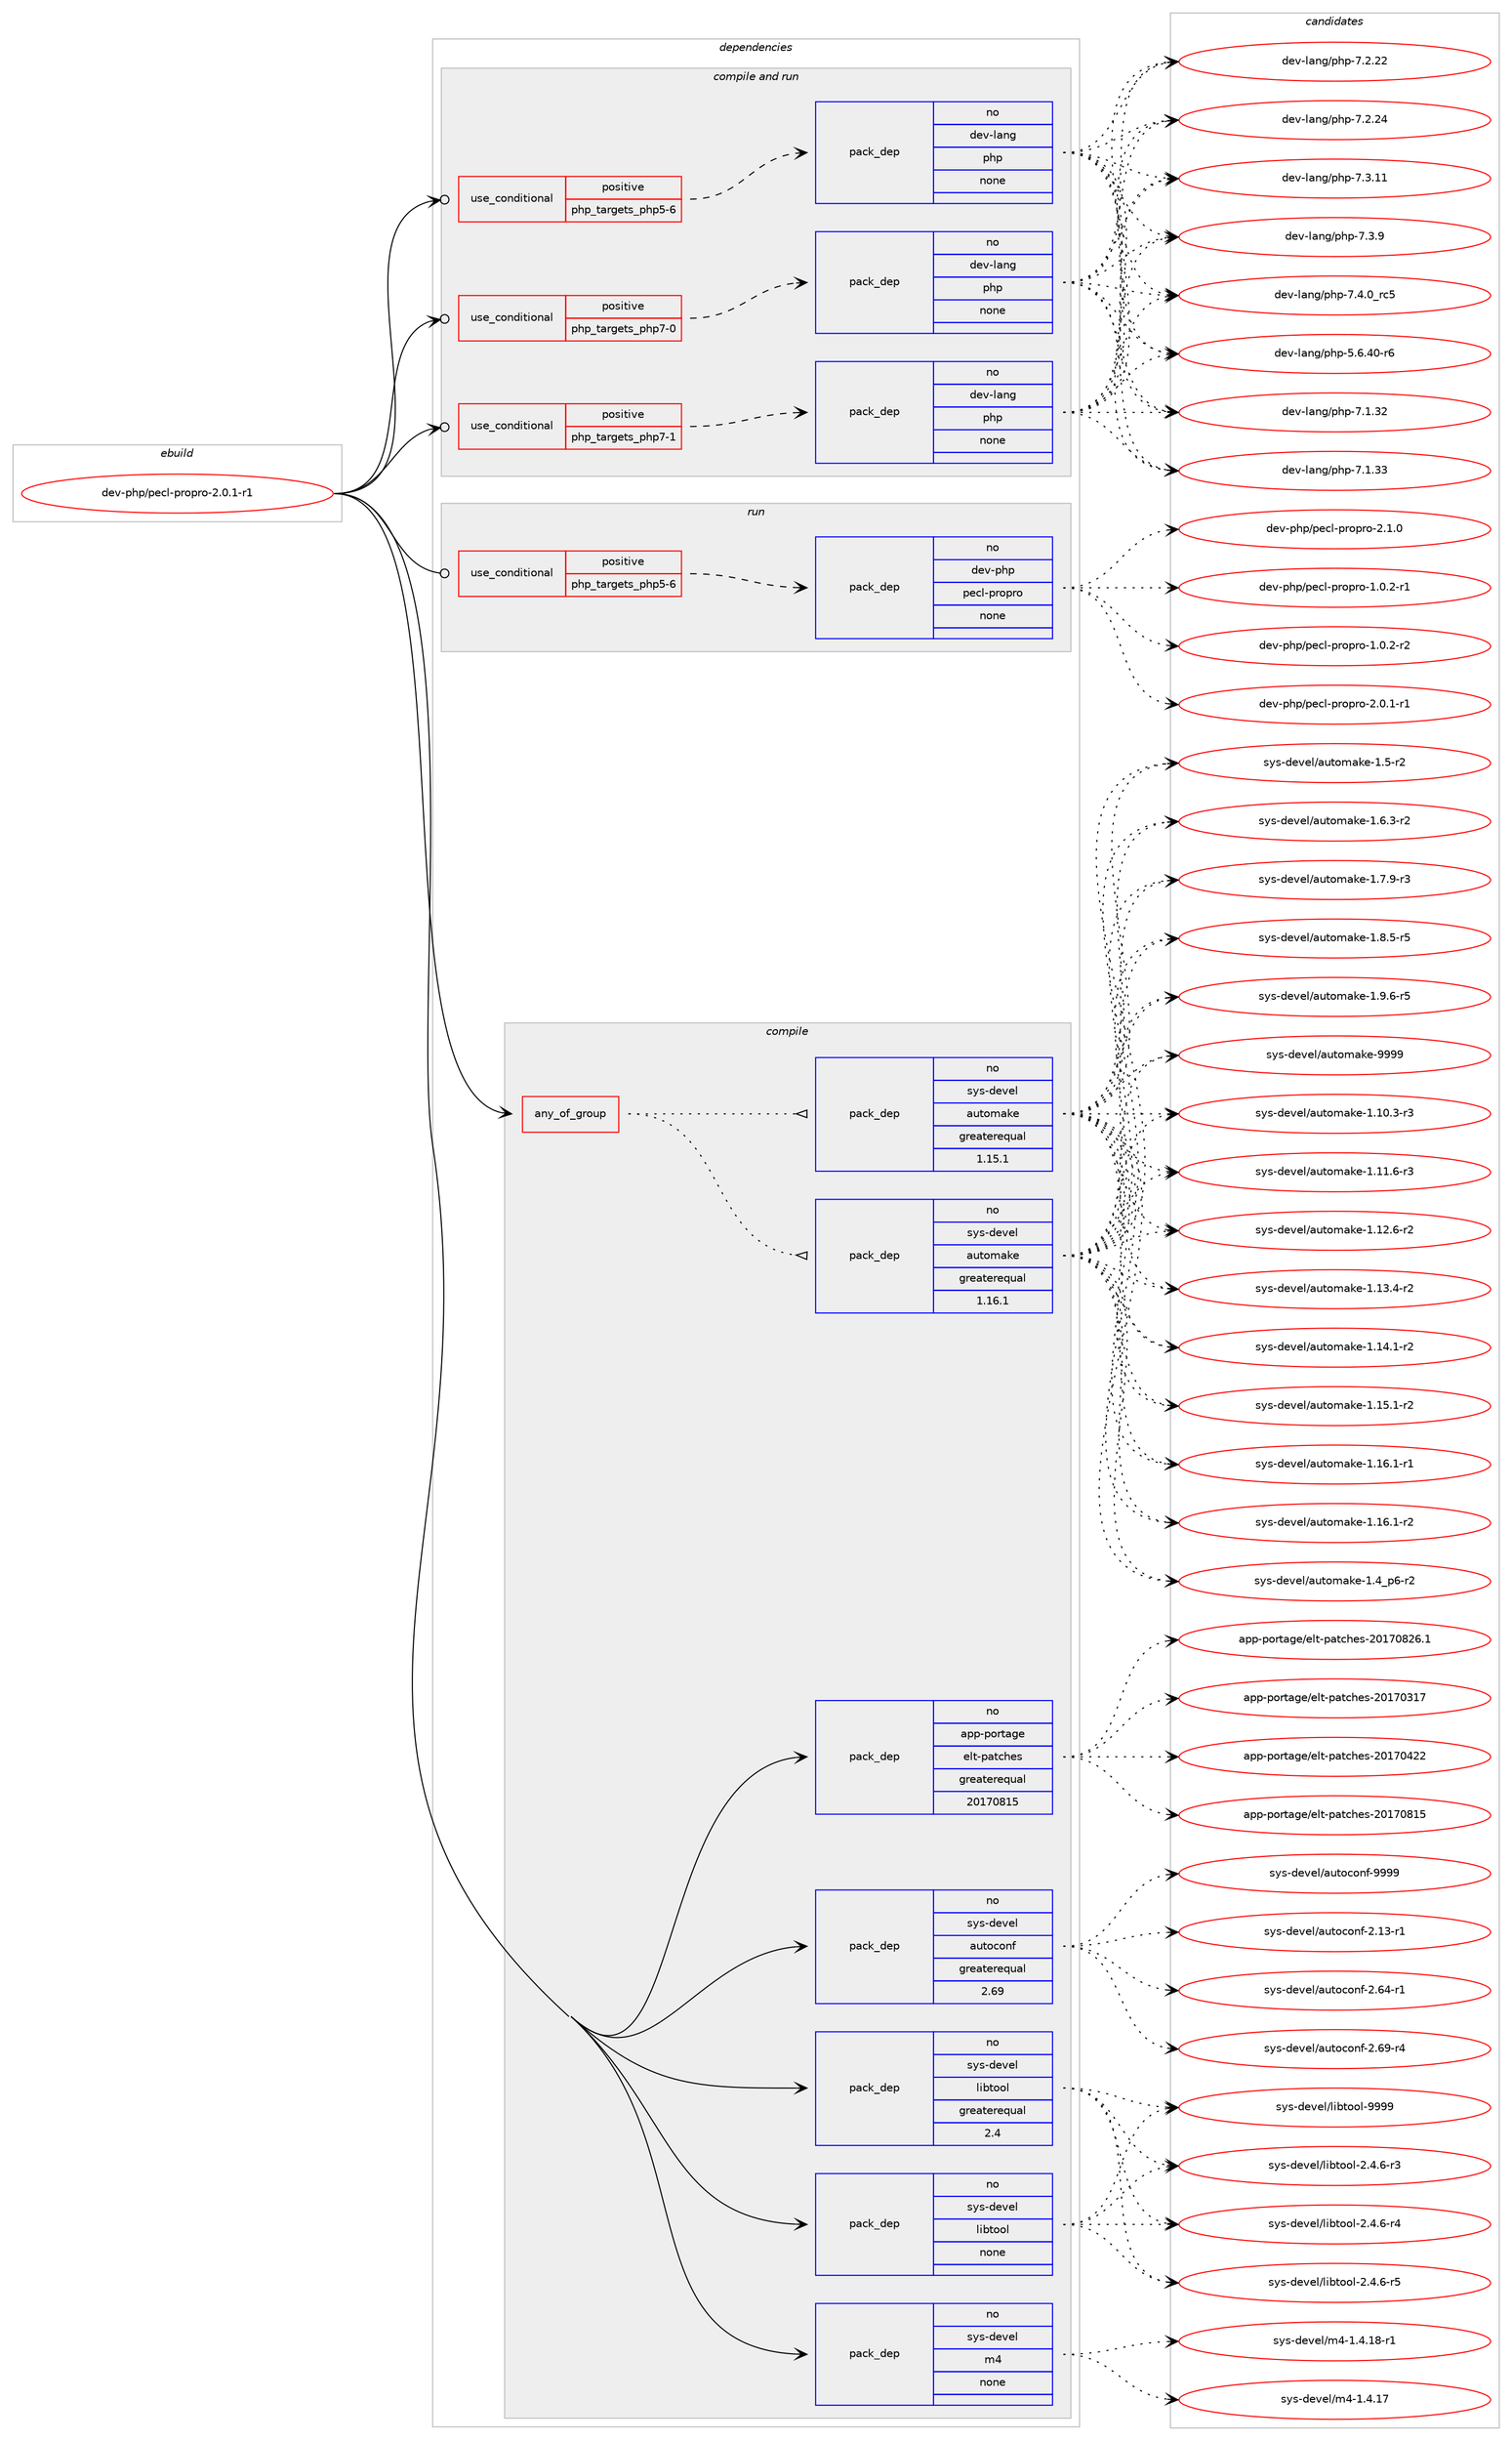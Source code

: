 digraph prolog {

# *************
# Graph options
# *************

newrank=true;
concentrate=true;
compound=true;
graph [rankdir=LR,fontname=Helvetica,fontsize=10,ranksep=1.5];#, ranksep=2.5, nodesep=0.2];
edge  [arrowhead=vee];
node  [fontname=Helvetica,fontsize=10];

# **********
# The ebuild
# **********

subgraph cluster_leftcol {
color=gray;
rank=same;
label=<<i>ebuild</i>>;
id [label="dev-php/pecl-propro-2.0.1-r1", color=red, width=4, href="../dev-php/pecl-propro-2.0.1-r1.svg"];
}

# ****************
# The dependencies
# ****************

subgraph cluster_midcol {
color=gray;
label=<<i>dependencies</i>>;
subgraph cluster_compile {
fillcolor="#eeeeee";
style=filled;
label=<<i>compile</i>>;
subgraph any11361 {
dependency590792 [label=<<TABLE BORDER="0" CELLBORDER="1" CELLSPACING="0" CELLPADDING="4"><TR><TD CELLPADDING="10">any_of_group</TD></TR></TABLE>>, shape=none, color=red];subgraph pack443948 {
dependency590793 [label=<<TABLE BORDER="0" CELLBORDER="1" CELLSPACING="0" CELLPADDING="4" WIDTH="220"><TR><TD ROWSPAN="6" CELLPADDING="30">pack_dep</TD></TR><TR><TD WIDTH="110">no</TD></TR><TR><TD>sys-devel</TD></TR><TR><TD>automake</TD></TR><TR><TD>greaterequal</TD></TR><TR><TD>1.16.1</TD></TR></TABLE>>, shape=none, color=blue];
}
dependency590792:e -> dependency590793:w [weight=20,style="dotted",arrowhead="oinv"];
subgraph pack443949 {
dependency590794 [label=<<TABLE BORDER="0" CELLBORDER="1" CELLSPACING="0" CELLPADDING="4" WIDTH="220"><TR><TD ROWSPAN="6" CELLPADDING="30">pack_dep</TD></TR><TR><TD WIDTH="110">no</TD></TR><TR><TD>sys-devel</TD></TR><TR><TD>automake</TD></TR><TR><TD>greaterequal</TD></TR><TR><TD>1.15.1</TD></TR></TABLE>>, shape=none, color=blue];
}
dependency590792:e -> dependency590794:w [weight=20,style="dotted",arrowhead="oinv"];
}
id:e -> dependency590792:w [weight=20,style="solid",arrowhead="vee"];
subgraph pack443950 {
dependency590795 [label=<<TABLE BORDER="0" CELLBORDER="1" CELLSPACING="0" CELLPADDING="4" WIDTH="220"><TR><TD ROWSPAN="6" CELLPADDING="30">pack_dep</TD></TR><TR><TD WIDTH="110">no</TD></TR><TR><TD>app-portage</TD></TR><TR><TD>elt-patches</TD></TR><TR><TD>greaterequal</TD></TR><TR><TD>20170815</TD></TR></TABLE>>, shape=none, color=blue];
}
id:e -> dependency590795:w [weight=20,style="solid",arrowhead="vee"];
subgraph pack443951 {
dependency590796 [label=<<TABLE BORDER="0" CELLBORDER="1" CELLSPACING="0" CELLPADDING="4" WIDTH="220"><TR><TD ROWSPAN="6" CELLPADDING="30">pack_dep</TD></TR><TR><TD WIDTH="110">no</TD></TR><TR><TD>sys-devel</TD></TR><TR><TD>autoconf</TD></TR><TR><TD>greaterequal</TD></TR><TR><TD>2.69</TD></TR></TABLE>>, shape=none, color=blue];
}
id:e -> dependency590796:w [weight=20,style="solid",arrowhead="vee"];
subgraph pack443952 {
dependency590797 [label=<<TABLE BORDER="0" CELLBORDER="1" CELLSPACING="0" CELLPADDING="4" WIDTH="220"><TR><TD ROWSPAN="6" CELLPADDING="30">pack_dep</TD></TR><TR><TD WIDTH="110">no</TD></TR><TR><TD>sys-devel</TD></TR><TR><TD>libtool</TD></TR><TR><TD>greaterequal</TD></TR><TR><TD>2.4</TD></TR></TABLE>>, shape=none, color=blue];
}
id:e -> dependency590797:w [weight=20,style="solid",arrowhead="vee"];
subgraph pack443953 {
dependency590798 [label=<<TABLE BORDER="0" CELLBORDER="1" CELLSPACING="0" CELLPADDING="4" WIDTH="220"><TR><TD ROWSPAN="6" CELLPADDING="30">pack_dep</TD></TR><TR><TD WIDTH="110">no</TD></TR><TR><TD>sys-devel</TD></TR><TR><TD>libtool</TD></TR><TR><TD>none</TD></TR><TR><TD></TD></TR></TABLE>>, shape=none, color=blue];
}
id:e -> dependency590798:w [weight=20,style="solid",arrowhead="vee"];
subgraph pack443954 {
dependency590799 [label=<<TABLE BORDER="0" CELLBORDER="1" CELLSPACING="0" CELLPADDING="4" WIDTH="220"><TR><TD ROWSPAN="6" CELLPADDING="30">pack_dep</TD></TR><TR><TD WIDTH="110">no</TD></TR><TR><TD>sys-devel</TD></TR><TR><TD>m4</TD></TR><TR><TD>none</TD></TR><TR><TD></TD></TR></TABLE>>, shape=none, color=blue];
}
id:e -> dependency590799:w [weight=20,style="solid",arrowhead="vee"];
}
subgraph cluster_compileandrun {
fillcolor="#eeeeee";
style=filled;
label=<<i>compile and run</i>>;
subgraph cond135118 {
dependency590800 [label=<<TABLE BORDER="0" CELLBORDER="1" CELLSPACING="0" CELLPADDING="4"><TR><TD ROWSPAN="3" CELLPADDING="10">use_conditional</TD></TR><TR><TD>positive</TD></TR><TR><TD>php_targets_php5-6</TD></TR></TABLE>>, shape=none, color=red];
subgraph pack443955 {
dependency590801 [label=<<TABLE BORDER="0" CELLBORDER="1" CELLSPACING="0" CELLPADDING="4" WIDTH="220"><TR><TD ROWSPAN="6" CELLPADDING="30">pack_dep</TD></TR><TR><TD WIDTH="110">no</TD></TR><TR><TD>dev-lang</TD></TR><TR><TD>php</TD></TR><TR><TD>none</TD></TR><TR><TD></TD></TR></TABLE>>, shape=none, color=blue];
}
dependency590800:e -> dependency590801:w [weight=20,style="dashed",arrowhead="vee"];
}
id:e -> dependency590800:w [weight=20,style="solid",arrowhead="odotvee"];
subgraph cond135119 {
dependency590802 [label=<<TABLE BORDER="0" CELLBORDER="1" CELLSPACING="0" CELLPADDING="4"><TR><TD ROWSPAN="3" CELLPADDING="10">use_conditional</TD></TR><TR><TD>positive</TD></TR><TR><TD>php_targets_php7-0</TD></TR></TABLE>>, shape=none, color=red];
subgraph pack443956 {
dependency590803 [label=<<TABLE BORDER="0" CELLBORDER="1" CELLSPACING="0" CELLPADDING="4" WIDTH="220"><TR><TD ROWSPAN="6" CELLPADDING="30">pack_dep</TD></TR><TR><TD WIDTH="110">no</TD></TR><TR><TD>dev-lang</TD></TR><TR><TD>php</TD></TR><TR><TD>none</TD></TR><TR><TD></TD></TR></TABLE>>, shape=none, color=blue];
}
dependency590802:e -> dependency590803:w [weight=20,style="dashed",arrowhead="vee"];
}
id:e -> dependency590802:w [weight=20,style="solid",arrowhead="odotvee"];
subgraph cond135120 {
dependency590804 [label=<<TABLE BORDER="0" CELLBORDER="1" CELLSPACING="0" CELLPADDING="4"><TR><TD ROWSPAN="3" CELLPADDING="10">use_conditional</TD></TR><TR><TD>positive</TD></TR><TR><TD>php_targets_php7-1</TD></TR></TABLE>>, shape=none, color=red];
subgraph pack443957 {
dependency590805 [label=<<TABLE BORDER="0" CELLBORDER="1" CELLSPACING="0" CELLPADDING="4" WIDTH="220"><TR><TD ROWSPAN="6" CELLPADDING="30">pack_dep</TD></TR><TR><TD WIDTH="110">no</TD></TR><TR><TD>dev-lang</TD></TR><TR><TD>php</TD></TR><TR><TD>none</TD></TR><TR><TD></TD></TR></TABLE>>, shape=none, color=blue];
}
dependency590804:e -> dependency590805:w [weight=20,style="dashed",arrowhead="vee"];
}
id:e -> dependency590804:w [weight=20,style="solid",arrowhead="odotvee"];
}
subgraph cluster_run {
fillcolor="#eeeeee";
style=filled;
label=<<i>run</i>>;
subgraph cond135121 {
dependency590806 [label=<<TABLE BORDER="0" CELLBORDER="1" CELLSPACING="0" CELLPADDING="4"><TR><TD ROWSPAN="3" CELLPADDING="10">use_conditional</TD></TR><TR><TD>positive</TD></TR><TR><TD>php_targets_php5-6</TD></TR></TABLE>>, shape=none, color=red];
subgraph pack443958 {
dependency590807 [label=<<TABLE BORDER="0" CELLBORDER="1" CELLSPACING="0" CELLPADDING="4" WIDTH="220"><TR><TD ROWSPAN="6" CELLPADDING="30">pack_dep</TD></TR><TR><TD WIDTH="110">no</TD></TR><TR><TD>dev-php</TD></TR><TR><TD>pecl-propro</TD></TR><TR><TD>none</TD></TR><TR><TD></TD></TR></TABLE>>, shape=none, color=blue];
}
dependency590806:e -> dependency590807:w [weight=20,style="dashed",arrowhead="vee"];
}
id:e -> dependency590806:w [weight=20,style="solid",arrowhead="odot"];
}
}

# **************
# The candidates
# **************

subgraph cluster_choices {
rank=same;
color=gray;
label=<<i>candidates</i>>;

subgraph choice443948 {
color=black;
nodesep=1;
choice11512111545100101118101108479711711611110997107101454946494846514511451 [label="sys-devel/automake-1.10.3-r3", color=red, width=4,href="../sys-devel/automake-1.10.3-r3.svg"];
choice11512111545100101118101108479711711611110997107101454946494946544511451 [label="sys-devel/automake-1.11.6-r3", color=red, width=4,href="../sys-devel/automake-1.11.6-r3.svg"];
choice11512111545100101118101108479711711611110997107101454946495046544511450 [label="sys-devel/automake-1.12.6-r2", color=red, width=4,href="../sys-devel/automake-1.12.6-r2.svg"];
choice11512111545100101118101108479711711611110997107101454946495146524511450 [label="sys-devel/automake-1.13.4-r2", color=red, width=4,href="../sys-devel/automake-1.13.4-r2.svg"];
choice11512111545100101118101108479711711611110997107101454946495246494511450 [label="sys-devel/automake-1.14.1-r2", color=red, width=4,href="../sys-devel/automake-1.14.1-r2.svg"];
choice11512111545100101118101108479711711611110997107101454946495346494511450 [label="sys-devel/automake-1.15.1-r2", color=red, width=4,href="../sys-devel/automake-1.15.1-r2.svg"];
choice11512111545100101118101108479711711611110997107101454946495446494511449 [label="sys-devel/automake-1.16.1-r1", color=red, width=4,href="../sys-devel/automake-1.16.1-r1.svg"];
choice11512111545100101118101108479711711611110997107101454946495446494511450 [label="sys-devel/automake-1.16.1-r2", color=red, width=4,href="../sys-devel/automake-1.16.1-r2.svg"];
choice115121115451001011181011084797117116111109971071014549465295112544511450 [label="sys-devel/automake-1.4_p6-r2", color=red, width=4,href="../sys-devel/automake-1.4_p6-r2.svg"];
choice11512111545100101118101108479711711611110997107101454946534511450 [label="sys-devel/automake-1.5-r2", color=red, width=4,href="../sys-devel/automake-1.5-r2.svg"];
choice115121115451001011181011084797117116111109971071014549465446514511450 [label="sys-devel/automake-1.6.3-r2", color=red, width=4,href="../sys-devel/automake-1.6.3-r2.svg"];
choice115121115451001011181011084797117116111109971071014549465546574511451 [label="sys-devel/automake-1.7.9-r3", color=red, width=4,href="../sys-devel/automake-1.7.9-r3.svg"];
choice115121115451001011181011084797117116111109971071014549465646534511453 [label="sys-devel/automake-1.8.5-r5", color=red, width=4,href="../sys-devel/automake-1.8.5-r5.svg"];
choice115121115451001011181011084797117116111109971071014549465746544511453 [label="sys-devel/automake-1.9.6-r5", color=red, width=4,href="../sys-devel/automake-1.9.6-r5.svg"];
choice115121115451001011181011084797117116111109971071014557575757 [label="sys-devel/automake-9999", color=red, width=4,href="../sys-devel/automake-9999.svg"];
dependency590793:e -> choice11512111545100101118101108479711711611110997107101454946494846514511451:w [style=dotted,weight="100"];
dependency590793:e -> choice11512111545100101118101108479711711611110997107101454946494946544511451:w [style=dotted,weight="100"];
dependency590793:e -> choice11512111545100101118101108479711711611110997107101454946495046544511450:w [style=dotted,weight="100"];
dependency590793:e -> choice11512111545100101118101108479711711611110997107101454946495146524511450:w [style=dotted,weight="100"];
dependency590793:e -> choice11512111545100101118101108479711711611110997107101454946495246494511450:w [style=dotted,weight="100"];
dependency590793:e -> choice11512111545100101118101108479711711611110997107101454946495346494511450:w [style=dotted,weight="100"];
dependency590793:e -> choice11512111545100101118101108479711711611110997107101454946495446494511449:w [style=dotted,weight="100"];
dependency590793:e -> choice11512111545100101118101108479711711611110997107101454946495446494511450:w [style=dotted,weight="100"];
dependency590793:e -> choice115121115451001011181011084797117116111109971071014549465295112544511450:w [style=dotted,weight="100"];
dependency590793:e -> choice11512111545100101118101108479711711611110997107101454946534511450:w [style=dotted,weight="100"];
dependency590793:e -> choice115121115451001011181011084797117116111109971071014549465446514511450:w [style=dotted,weight="100"];
dependency590793:e -> choice115121115451001011181011084797117116111109971071014549465546574511451:w [style=dotted,weight="100"];
dependency590793:e -> choice115121115451001011181011084797117116111109971071014549465646534511453:w [style=dotted,weight="100"];
dependency590793:e -> choice115121115451001011181011084797117116111109971071014549465746544511453:w [style=dotted,weight="100"];
dependency590793:e -> choice115121115451001011181011084797117116111109971071014557575757:w [style=dotted,weight="100"];
}
subgraph choice443949 {
color=black;
nodesep=1;
choice11512111545100101118101108479711711611110997107101454946494846514511451 [label="sys-devel/automake-1.10.3-r3", color=red, width=4,href="../sys-devel/automake-1.10.3-r3.svg"];
choice11512111545100101118101108479711711611110997107101454946494946544511451 [label="sys-devel/automake-1.11.6-r3", color=red, width=4,href="../sys-devel/automake-1.11.6-r3.svg"];
choice11512111545100101118101108479711711611110997107101454946495046544511450 [label="sys-devel/automake-1.12.6-r2", color=red, width=4,href="../sys-devel/automake-1.12.6-r2.svg"];
choice11512111545100101118101108479711711611110997107101454946495146524511450 [label="sys-devel/automake-1.13.4-r2", color=red, width=4,href="../sys-devel/automake-1.13.4-r2.svg"];
choice11512111545100101118101108479711711611110997107101454946495246494511450 [label="sys-devel/automake-1.14.1-r2", color=red, width=4,href="../sys-devel/automake-1.14.1-r2.svg"];
choice11512111545100101118101108479711711611110997107101454946495346494511450 [label="sys-devel/automake-1.15.1-r2", color=red, width=4,href="../sys-devel/automake-1.15.1-r2.svg"];
choice11512111545100101118101108479711711611110997107101454946495446494511449 [label="sys-devel/automake-1.16.1-r1", color=red, width=4,href="../sys-devel/automake-1.16.1-r1.svg"];
choice11512111545100101118101108479711711611110997107101454946495446494511450 [label="sys-devel/automake-1.16.1-r2", color=red, width=4,href="../sys-devel/automake-1.16.1-r2.svg"];
choice115121115451001011181011084797117116111109971071014549465295112544511450 [label="sys-devel/automake-1.4_p6-r2", color=red, width=4,href="../sys-devel/automake-1.4_p6-r2.svg"];
choice11512111545100101118101108479711711611110997107101454946534511450 [label="sys-devel/automake-1.5-r2", color=red, width=4,href="../sys-devel/automake-1.5-r2.svg"];
choice115121115451001011181011084797117116111109971071014549465446514511450 [label="sys-devel/automake-1.6.3-r2", color=red, width=4,href="../sys-devel/automake-1.6.3-r2.svg"];
choice115121115451001011181011084797117116111109971071014549465546574511451 [label="sys-devel/automake-1.7.9-r3", color=red, width=4,href="../sys-devel/automake-1.7.9-r3.svg"];
choice115121115451001011181011084797117116111109971071014549465646534511453 [label="sys-devel/automake-1.8.5-r5", color=red, width=4,href="../sys-devel/automake-1.8.5-r5.svg"];
choice115121115451001011181011084797117116111109971071014549465746544511453 [label="sys-devel/automake-1.9.6-r5", color=red, width=4,href="../sys-devel/automake-1.9.6-r5.svg"];
choice115121115451001011181011084797117116111109971071014557575757 [label="sys-devel/automake-9999", color=red, width=4,href="../sys-devel/automake-9999.svg"];
dependency590794:e -> choice11512111545100101118101108479711711611110997107101454946494846514511451:w [style=dotted,weight="100"];
dependency590794:e -> choice11512111545100101118101108479711711611110997107101454946494946544511451:w [style=dotted,weight="100"];
dependency590794:e -> choice11512111545100101118101108479711711611110997107101454946495046544511450:w [style=dotted,weight="100"];
dependency590794:e -> choice11512111545100101118101108479711711611110997107101454946495146524511450:w [style=dotted,weight="100"];
dependency590794:e -> choice11512111545100101118101108479711711611110997107101454946495246494511450:w [style=dotted,weight="100"];
dependency590794:e -> choice11512111545100101118101108479711711611110997107101454946495346494511450:w [style=dotted,weight="100"];
dependency590794:e -> choice11512111545100101118101108479711711611110997107101454946495446494511449:w [style=dotted,weight="100"];
dependency590794:e -> choice11512111545100101118101108479711711611110997107101454946495446494511450:w [style=dotted,weight="100"];
dependency590794:e -> choice115121115451001011181011084797117116111109971071014549465295112544511450:w [style=dotted,weight="100"];
dependency590794:e -> choice11512111545100101118101108479711711611110997107101454946534511450:w [style=dotted,weight="100"];
dependency590794:e -> choice115121115451001011181011084797117116111109971071014549465446514511450:w [style=dotted,weight="100"];
dependency590794:e -> choice115121115451001011181011084797117116111109971071014549465546574511451:w [style=dotted,weight="100"];
dependency590794:e -> choice115121115451001011181011084797117116111109971071014549465646534511453:w [style=dotted,weight="100"];
dependency590794:e -> choice115121115451001011181011084797117116111109971071014549465746544511453:w [style=dotted,weight="100"];
dependency590794:e -> choice115121115451001011181011084797117116111109971071014557575757:w [style=dotted,weight="100"];
}
subgraph choice443950 {
color=black;
nodesep=1;
choice97112112451121111141169710310147101108116451129711699104101115455048495548514955 [label="app-portage/elt-patches-20170317", color=red, width=4,href="../app-portage/elt-patches-20170317.svg"];
choice97112112451121111141169710310147101108116451129711699104101115455048495548525050 [label="app-portage/elt-patches-20170422", color=red, width=4,href="../app-portage/elt-patches-20170422.svg"];
choice97112112451121111141169710310147101108116451129711699104101115455048495548564953 [label="app-portage/elt-patches-20170815", color=red, width=4,href="../app-portage/elt-patches-20170815.svg"];
choice971121124511211111411697103101471011081164511297116991041011154550484955485650544649 [label="app-portage/elt-patches-20170826.1", color=red, width=4,href="../app-portage/elt-patches-20170826.1.svg"];
dependency590795:e -> choice97112112451121111141169710310147101108116451129711699104101115455048495548514955:w [style=dotted,weight="100"];
dependency590795:e -> choice97112112451121111141169710310147101108116451129711699104101115455048495548525050:w [style=dotted,weight="100"];
dependency590795:e -> choice97112112451121111141169710310147101108116451129711699104101115455048495548564953:w [style=dotted,weight="100"];
dependency590795:e -> choice971121124511211111411697103101471011081164511297116991041011154550484955485650544649:w [style=dotted,weight="100"];
}
subgraph choice443951 {
color=black;
nodesep=1;
choice1151211154510010111810110847971171161119911111010245504649514511449 [label="sys-devel/autoconf-2.13-r1", color=red, width=4,href="../sys-devel/autoconf-2.13-r1.svg"];
choice1151211154510010111810110847971171161119911111010245504654524511449 [label="sys-devel/autoconf-2.64-r1", color=red, width=4,href="../sys-devel/autoconf-2.64-r1.svg"];
choice1151211154510010111810110847971171161119911111010245504654574511452 [label="sys-devel/autoconf-2.69-r4", color=red, width=4,href="../sys-devel/autoconf-2.69-r4.svg"];
choice115121115451001011181011084797117116111991111101024557575757 [label="sys-devel/autoconf-9999", color=red, width=4,href="../sys-devel/autoconf-9999.svg"];
dependency590796:e -> choice1151211154510010111810110847971171161119911111010245504649514511449:w [style=dotted,weight="100"];
dependency590796:e -> choice1151211154510010111810110847971171161119911111010245504654524511449:w [style=dotted,weight="100"];
dependency590796:e -> choice1151211154510010111810110847971171161119911111010245504654574511452:w [style=dotted,weight="100"];
dependency590796:e -> choice115121115451001011181011084797117116111991111101024557575757:w [style=dotted,weight="100"];
}
subgraph choice443952 {
color=black;
nodesep=1;
choice1151211154510010111810110847108105981161111111084550465246544511451 [label="sys-devel/libtool-2.4.6-r3", color=red, width=4,href="../sys-devel/libtool-2.4.6-r3.svg"];
choice1151211154510010111810110847108105981161111111084550465246544511452 [label="sys-devel/libtool-2.4.6-r4", color=red, width=4,href="../sys-devel/libtool-2.4.6-r4.svg"];
choice1151211154510010111810110847108105981161111111084550465246544511453 [label="sys-devel/libtool-2.4.6-r5", color=red, width=4,href="../sys-devel/libtool-2.4.6-r5.svg"];
choice1151211154510010111810110847108105981161111111084557575757 [label="sys-devel/libtool-9999", color=red, width=4,href="../sys-devel/libtool-9999.svg"];
dependency590797:e -> choice1151211154510010111810110847108105981161111111084550465246544511451:w [style=dotted,weight="100"];
dependency590797:e -> choice1151211154510010111810110847108105981161111111084550465246544511452:w [style=dotted,weight="100"];
dependency590797:e -> choice1151211154510010111810110847108105981161111111084550465246544511453:w [style=dotted,weight="100"];
dependency590797:e -> choice1151211154510010111810110847108105981161111111084557575757:w [style=dotted,weight="100"];
}
subgraph choice443953 {
color=black;
nodesep=1;
choice1151211154510010111810110847108105981161111111084550465246544511451 [label="sys-devel/libtool-2.4.6-r3", color=red, width=4,href="../sys-devel/libtool-2.4.6-r3.svg"];
choice1151211154510010111810110847108105981161111111084550465246544511452 [label="sys-devel/libtool-2.4.6-r4", color=red, width=4,href="../sys-devel/libtool-2.4.6-r4.svg"];
choice1151211154510010111810110847108105981161111111084550465246544511453 [label="sys-devel/libtool-2.4.6-r5", color=red, width=4,href="../sys-devel/libtool-2.4.6-r5.svg"];
choice1151211154510010111810110847108105981161111111084557575757 [label="sys-devel/libtool-9999", color=red, width=4,href="../sys-devel/libtool-9999.svg"];
dependency590798:e -> choice1151211154510010111810110847108105981161111111084550465246544511451:w [style=dotted,weight="100"];
dependency590798:e -> choice1151211154510010111810110847108105981161111111084550465246544511452:w [style=dotted,weight="100"];
dependency590798:e -> choice1151211154510010111810110847108105981161111111084550465246544511453:w [style=dotted,weight="100"];
dependency590798:e -> choice1151211154510010111810110847108105981161111111084557575757:w [style=dotted,weight="100"];
}
subgraph choice443954 {
color=black;
nodesep=1;
choice11512111545100101118101108471095245494652464955 [label="sys-devel/m4-1.4.17", color=red, width=4,href="../sys-devel/m4-1.4.17.svg"];
choice115121115451001011181011084710952454946524649564511449 [label="sys-devel/m4-1.4.18-r1", color=red, width=4,href="../sys-devel/m4-1.4.18-r1.svg"];
dependency590799:e -> choice11512111545100101118101108471095245494652464955:w [style=dotted,weight="100"];
dependency590799:e -> choice115121115451001011181011084710952454946524649564511449:w [style=dotted,weight="100"];
}
subgraph choice443955 {
color=black;
nodesep=1;
choice100101118451089711010347112104112455346544652484511454 [label="dev-lang/php-5.6.40-r6", color=red, width=4,href="../dev-lang/php-5.6.40-r6.svg"];
choice10010111845108971101034711210411245554649465150 [label="dev-lang/php-7.1.32", color=red, width=4,href="../dev-lang/php-7.1.32.svg"];
choice10010111845108971101034711210411245554649465151 [label="dev-lang/php-7.1.33", color=red, width=4,href="../dev-lang/php-7.1.33.svg"];
choice10010111845108971101034711210411245554650465050 [label="dev-lang/php-7.2.22", color=red, width=4,href="../dev-lang/php-7.2.22.svg"];
choice10010111845108971101034711210411245554650465052 [label="dev-lang/php-7.2.24", color=red, width=4,href="../dev-lang/php-7.2.24.svg"];
choice10010111845108971101034711210411245554651464949 [label="dev-lang/php-7.3.11", color=red, width=4,href="../dev-lang/php-7.3.11.svg"];
choice100101118451089711010347112104112455546514657 [label="dev-lang/php-7.3.9", color=red, width=4,href="../dev-lang/php-7.3.9.svg"];
choice100101118451089711010347112104112455546524648951149953 [label="dev-lang/php-7.4.0_rc5", color=red, width=4,href="../dev-lang/php-7.4.0_rc5.svg"];
dependency590801:e -> choice100101118451089711010347112104112455346544652484511454:w [style=dotted,weight="100"];
dependency590801:e -> choice10010111845108971101034711210411245554649465150:w [style=dotted,weight="100"];
dependency590801:e -> choice10010111845108971101034711210411245554649465151:w [style=dotted,weight="100"];
dependency590801:e -> choice10010111845108971101034711210411245554650465050:w [style=dotted,weight="100"];
dependency590801:e -> choice10010111845108971101034711210411245554650465052:w [style=dotted,weight="100"];
dependency590801:e -> choice10010111845108971101034711210411245554651464949:w [style=dotted,weight="100"];
dependency590801:e -> choice100101118451089711010347112104112455546514657:w [style=dotted,weight="100"];
dependency590801:e -> choice100101118451089711010347112104112455546524648951149953:w [style=dotted,weight="100"];
}
subgraph choice443956 {
color=black;
nodesep=1;
choice100101118451089711010347112104112455346544652484511454 [label="dev-lang/php-5.6.40-r6", color=red, width=4,href="../dev-lang/php-5.6.40-r6.svg"];
choice10010111845108971101034711210411245554649465150 [label="dev-lang/php-7.1.32", color=red, width=4,href="../dev-lang/php-7.1.32.svg"];
choice10010111845108971101034711210411245554649465151 [label="dev-lang/php-7.1.33", color=red, width=4,href="../dev-lang/php-7.1.33.svg"];
choice10010111845108971101034711210411245554650465050 [label="dev-lang/php-7.2.22", color=red, width=4,href="../dev-lang/php-7.2.22.svg"];
choice10010111845108971101034711210411245554650465052 [label="dev-lang/php-7.2.24", color=red, width=4,href="../dev-lang/php-7.2.24.svg"];
choice10010111845108971101034711210411245554651464949 [label="dev-lang/php-7.3.11", color=red, width=4,href="../dev-lang/php-7.3.11.svg"];
choice100101118451089711010347112104112455546514657 [label="dev-lang/php-7.3.9", color=red, width=4,href="../dev-lang/php-7.3.9.svg"];
choice100101118451089711010347112104112455546524648951149953 [label="dev-lang/php-7.4.0_rc5", color=red, width=4,href="../dev-lang/php-7.4.0_rc5.svg"];
dependency590803:e -> choice100101118451089711010347112104112455346544652484511454:w [style=dotted,weight="100"];
dependency590803:e -> choice10010111845108971101034711210411245554649465150:w [style=dotted,weight="100"];
dependency590803:e -> choice10010111845108971101034711210411245554649465151:w [style=dotted,weight="100"];
dependency590803:e -> choice10010111845108971101034711210411245554650465050:w [style=dotted,weight="100"];
dependency590803:e -> choice10010111845108971101034711210411245554650465052:w [style=dotted,weight="100"];
dependency590803:e -> choice10010111845108971101034711210411245554651464949:w [style=dotted,weight="100"];
dependency590803:e -> choice100101118451089711010347112104112455546514657:w [style=dotted,weight="100"];
dependency590803:e -> choice100101118451089711010347112104112455546524648951149953:w [style=dotted,weight="100"];
}
subgraph choice443957 {
color=black;
nodesep=1;
choice100101118451089711010347112104112455346544652484511454 [label="dev-lang/php-5.6.40-r6", color=red, width=4,href="../dev-lang/php-5.6.40-r6.svg"];
choice10010111845108971101034711210411245554649465150 [label="dev-lang/php-7.1.32", color=red, width=4,href="../dev-lang/php-7.1.32.svg"];
choice10010111845108971101034711210411245554649465151 [label="dev-lang/php-7.1.33", color=red, width=4,href="../dev-lang/php-7.1.33.svg"];
choice10010111845108971101034711210411245554650465050 [label="dev-lang/php-7.2.22", color=red, width=4,href="../dev-lang/php-7.2.22.svg"];
choice10010111845108971101034711210411245554650465052 [label="dev-lang/php-7.2.24", color=red, width=4,href="../dev-lang/php-7.2.24.svg"];
choice10010111845108971101034711210411245554651464949 [label="dev-lang/php-7.3.11", color=red, width=4,href="../dev-lang/php-7.3.11.svg"];
choice100101118451089711010347112104112455546514657 [label="dev-lang/php-7.3.9", color=red, width=4,href="../dev-lang/php-7.3.9.svg"];
choice100101118451089711010347112104112455546524648951149953 [label="dev-lang/php-7.4.0_rc5", color=red, width=4,href="../dev-lang/php-7.4.0_rc5.svg"];
dependency590805:e -> choice100101118451089711010347112104112455346544652484511454:w [style=dotted,weight="100"];
dependency590805:e -> choice10010111845108971101034711210411245554649465150:w [style=dotted,weight="100"];
dependency590805:e -> choice10010111845108971101034711210411245554649465151:w [style=dotted,weight="100"];
dependency590805:e -> choice10010111845108971101034711210411245554650465050:w [style=dotted,weight="100"];
dependency590805:e -> choice10010111845108971101034711210411245554650465052:w [style=dotted,weight="100"];
dependency590805:e -> choice10010111845108971101034711210411245554651464949:w [style=dotted,weight="100"];
dependency590805:e -> choice100101118451089711010347112104112455546514657:w [style=dotted,weight="100"];
dependency590805:e -> choice100101118451089711010347112104112455546524648951149953:w [style=dotted,weight="100"];
}
subgraph choice443958 {
color=black;
nodesep=1;
choice100101118451121041124711210199108451121141111121141114549464846504511449 [label="dev-php/pecl-propro-1.0.2-r1", color=red, width=4,href="../dev-php/pecl-propro-1.0.2-r1.svg"];
choice100101118451121041124711210199108451121141111121141114549464846504511450 [label="dev-php/pecl-propro-1.0.2-r2", color=red, width=4,href="../dev-php/pecl-propro-1.0.2-r2.svg"];
choice100101118451121041124711210199108451121141111121141114550464846494511449 [label="dev-php/pecl-propro-2.0.1-r1", color=red, width=4,href="../dev-php/pecl-propro-2.0.1-r1.svg"];
choice10010111845112104112471121019910845112114111112114111455046494648 [label="dev-php/pecl-propro-2.1.0", color=red, width=4,href="../dev-php/pecl-propro-2.1.0.svg"];
dependency590807:e -> choice100101118451121041124711210199108451121141111121141114549464846504511449:w [style=dotted,weight="100"];
dependency590807:e -> choice100101118451121041124711210199108451121141111121141114549464846504511450:w [style=dotted,weight="100"];
dependency590807:e -> choice100101118451121041124711210199108451121141111121141114550464846494511449:w [style=dotted,weight="100"];
dependency590807:e -> choice10010111845112104112471121019910845112114111112114111455046494648:w [style=dotted,weight="100"];
}
}

}
